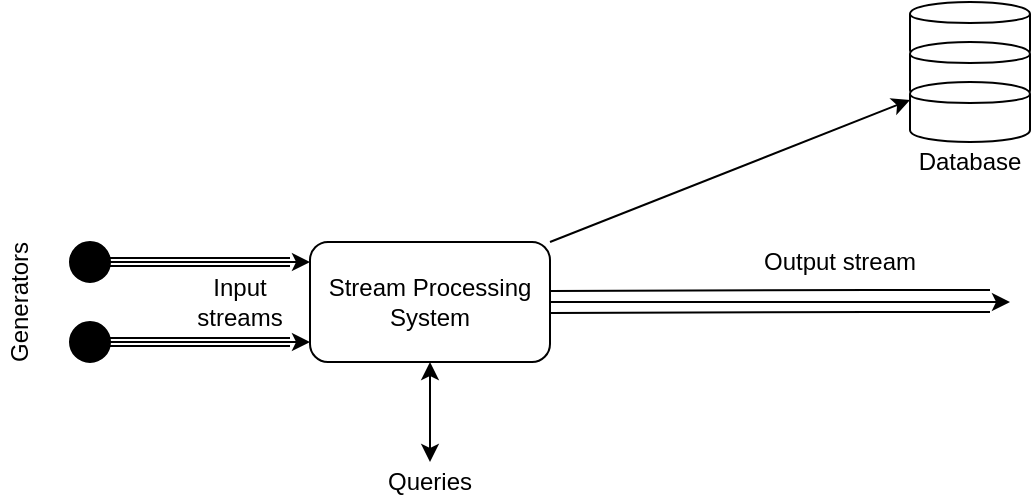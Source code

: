 <mxfile version="12.4.3" type="device" pages="1"><diagram id="AkYgigJYTgrJA53DrVlz" name="Page-1"><mxGraphModel dx="1355" dy="725" grid="1" gridSize="10" guides="1" tooltips="1" connect="1" arrows="1" fold="1" page="1" pageScale="1" pageWidth="827" pageHeight="1169" math="0" shadow="0"><root><mxCell id="0"/><mxCell id="1" parent="0"/><mxCell id="9DnXy6VG8yIHyCCgzhYZ-2" value="Stream Processing System" style="rounded=1;whiteSpace=wrap;html=1;" vertex="1" parent="1"><mxGeometry x="300" y="180" width="120" height="60" as="geometry"/></mxCell><mxCell id="9DnXy6VG8yIHyCCgzhYZ-3" value="" style="shape=cylinder;whiteSpace=wrap;html=1;boundedLbl=1;backgroundOutline=1;" vertex="1" parent="1"><mxGeometry x="600" y="60" width="60" height="30" as="geometry"/></mxCell><mxCell id="9DnXy6VG8yIHyCCgzhYZ-5" value="" style="shape=cylinder;whiteSpace=wrap;html=1;boundedLbl=1;backgroundOutline=1;" vertex="1" parent="1"><mxGeometry x="600" y="80" width="60" height="30" as="geometry"/></mxCell><mxCell id="9DnXy6VG8yIHyCCgzhYZ-8" value="" style="shape=cylinder;whiteSpace=wrap;html=1;boundedLbl=1;backgroundOutline=1;" vertex="1" parent="1"><mxGeometry x="600" y="100" width="60" height="30" as="geometry"/></mxCell><mxCell id="9DnXy6VG8yIHyCCgzhYZ-10" value="Database" style="text;html=1;strokeColor=none;fillColor=none;align=center;verticalAlign=middle;whiteSpace=wrap;rounded=0;" vertex="1" parent="1"><mxGeometry x="610" y="130" width="40" height="20" as="geometry"/></mxCell><mxCell id="9DnXy6VG8yIHyCCgzhYZ-13" value="" style="shape=link;html=1;exitX=1;exitY=0.5;exitDx=0;exitDy=0;width=11;" edge="1" parent="1" source="9DnXy6VG8yIHyCCgzhYZ-2"><mxGeometry width="50" height="50" relative="1" as="geometry"><mxPoint x="510" y="209.5" as="sourcePoint"/><mxPoint x="640" y="209.5" as="targetPoint"/><Array as="points"><mxPoint x="580" y="209.5"/></Array></mxGeometry></mxCell><mxCell id="9DnXy6VG8yIHyCCgzhYZ-15" value="" style="endArrow=classic;html=1;exitX=1;exitY=0.5;exitDx=0;exitDy=0;" edge="1" parent="1" source="9DnXy6VG8yIHyCCgzhYZ-2"><mxGeometry width="50" height="50" relative="1" as="geometry"><mxPoint x="290" y="390" as="sourcePoint"/><mxPoint x="650" y="210" as="targetPoint"/></mxGeometry></mxCell><mxCell id="9DnXy6VG8yIHyCCgzhYZ-19" value="" style="ellipse;whiteSpace=wrap;html=1;aspect=fixed;fillColor=#000000;" vertex="1" parent="1"><mxGeometry x="180" y="220" width="20" height="20" as="geometry"/></mxCell><mxCell id="9DnXy6VG8yIHyCCgzhYZ-31" value="" style="endArrow=classic;html=1;exitX=1;exitY=0.5;exitDx=0;exitDy=0;rounded=0;entryX=0;entryY=0.5;entryDx=0;entryDy=0;" edge="1" parent="1" source="9DnXy6VG8yIHyCCgzhYZ-19"><mxGeometry width="50" height="50" relative="1" as="geometry"><mxPoint x="310" y="360" as="sourcePoint"/><mxPoint x="300" y="230" as="targetPoint"/></mxGeometry></mxCell><mxCell id="9DnXy6VG8yIHyCCgzhYZ-34" value="" style="shape=link;html=1;exitX=1;exitY=0.5;exitDx=0;exitDy=0;" edge="1" parent="1" source="9DnXy6VG8yIHyCCgzhYZ-19"><mxGeometry width="50" height="50" relative="1" as="geometry"><mxPoint x="180" y="440" as="sourcePoint"/><mxPoint x="290" y="230" as="targetPoint"/></mxGeometry></mxCell><mxCell id="9DnXy6VG8yIHyCCgzhYZ-44" value="" style="ellipse;whiteSpace=wrap;html=1;aspect=fixed;fillColor=#000000;" vertex="1" parent="1"><mxGeometry x="180" y="180" width="20" height="20" as="geometry"/></mxCell><mxCell id="9DnXy6VG8yIHyCCgzhYZ-45" value="" style="endArrow=classic;html=1;exitX=1;exitY=0.5;exitDx=0;exitDy=0;rounded=0;entryX=0;entryY=0.5;entryDx=0;entryDy=0;" edge="1" parent="1" source="9DnXy6VG8yIHyCCgzhYZ-44"><mxGeometry width="50" height="50" relative="1" as="geometry"><mxPoint x="310" y="320" as="sourcePoint"/><mxPoint x="300" y="190" as="targetPoint"/></mxGeometry></mxCell><mxCell id="9DnXy6VG8yIHyCCgzhYZ-46" value="" style="shape=link;html=1;exitX=1;exitY=0.5;exitDx=0;exitDy=0;" edge="1" parent="1" source="9DnXy6VG8yIHyCCgzhYZ-44"><mxGeometry width="50" height="50" relative="1" as="geometry"><mxPoint x="180" y="400" as="sourcePoint"/><mxPoint x="290" y="190" as="targetPoint"/></mxGeometry></mxCell><mxCell id="9DnXy6VG8yIHyCCgzhYZ-47" value="Generators" style="text;html=1;strokeColor=none;fillColor=none;align=center;verticalAlign=middle;whiteSpace=wrap;rounded=0;rotation=-90;" vertex="1" parent="1"><mxGeometry x="130" y="200" width="50" height="20" as="geometry"/></mxCell><mxCell id="9DnXy6VG8yIHyCCgzhYZ-48" value="Output stream" style="text;html=1;strokeColor=none;fillColor=none;align=center;verticalAlign=middle;whiteSpace=wrap;rounded=0;" vertex="1" parent="1"><mxGeometry x="520" y="180" width="90" height="20" as="geometry"/></mxCell><mxCell id="9DnXy6VG8yIHyCCgzhYZ-55" value="Input streams" style="text;html=1;strokeColor=none;fillColor=none;align=center;verticalAlign=middle;whiteSpace=wrap;rounded=0;" vertex="1" parent="1"><mxGeometry x="240" y="200" width="50" height="20" as="geometry"/></mxCell><mxCell id="9DnXy6VG8yIHyCCgzhYZ-56" value="" style="endArrow=classic;html=1;exitX=1;exitY=0;exitDx=0;exitDy=0;entryX=0;entryY=0.3;entryDx=0;entryDy=0;" edge="1" parent="1" source="9DnXy6VG8yIHyCCgzhYZ-2" target="9DnXy6VG8yIHyCCgzhYZ-8"><mxGeometry width="50" height="50" relative="1" as="geometry"><mxPoint x="150" y="310" as="sourcePoint"/><mxPoint x="200" y="260" as="targetPoint"/></mxGeometry></mxCell><mxCell id="9DnXy6VG8yIHyCCgzhYZ-57" value="" style="endArrow=classic;startArrow=classic;html=1;entryX=0.5;entryY=1;entryDx=0;entryDy=0;" edge="1" parent="1" target="9DnXy6VG8yIHyCCgzhYZ-2"><mxGeometry width="50" height="50" relative="1" as="geometry"><mxPoint x="360" y="290" as="sourcePoint"/><mxPoint x="200" y="260" as="targetPoint"/></mxGeometry></mxCell><mxCell id="9DnXy6VG8yIHyCCgzhYZ-61" value="Queries" style="text;html=1;strokeColor=none;fillColor=none;align=center;verticalAlign=middle;whiteSpace=wrap;rounded=0;" vertex="1" parent="1"><mxGeometry x="265" y="290" width="190" height="20" as="geometry"/></mxCell></root></mxGraphModel></diagram></mxfile>